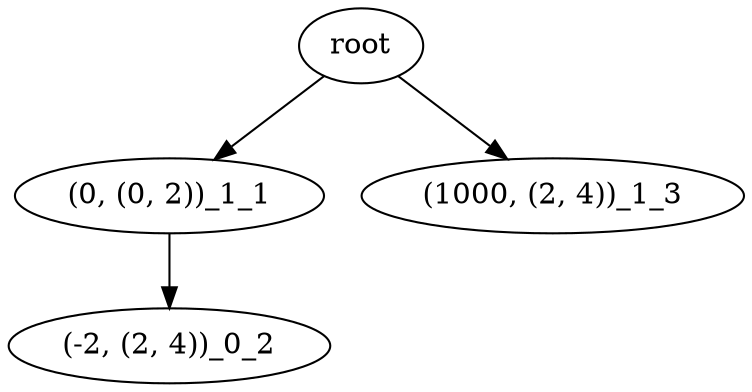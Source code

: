 digraph tree {
    "root";
    "(0, (0, 2))_1_1";
    "(-2, (2, 4))_0_2";
    "(1000, (2, 4))_1_3";
    "root" -> "(0, (0, 2))_1_1";
    "root" -> "(1000, (2, 4))_1_3";
    "(0, (0, 2))_1_1" -> "(-2, (2, 4))_0_2";
}
